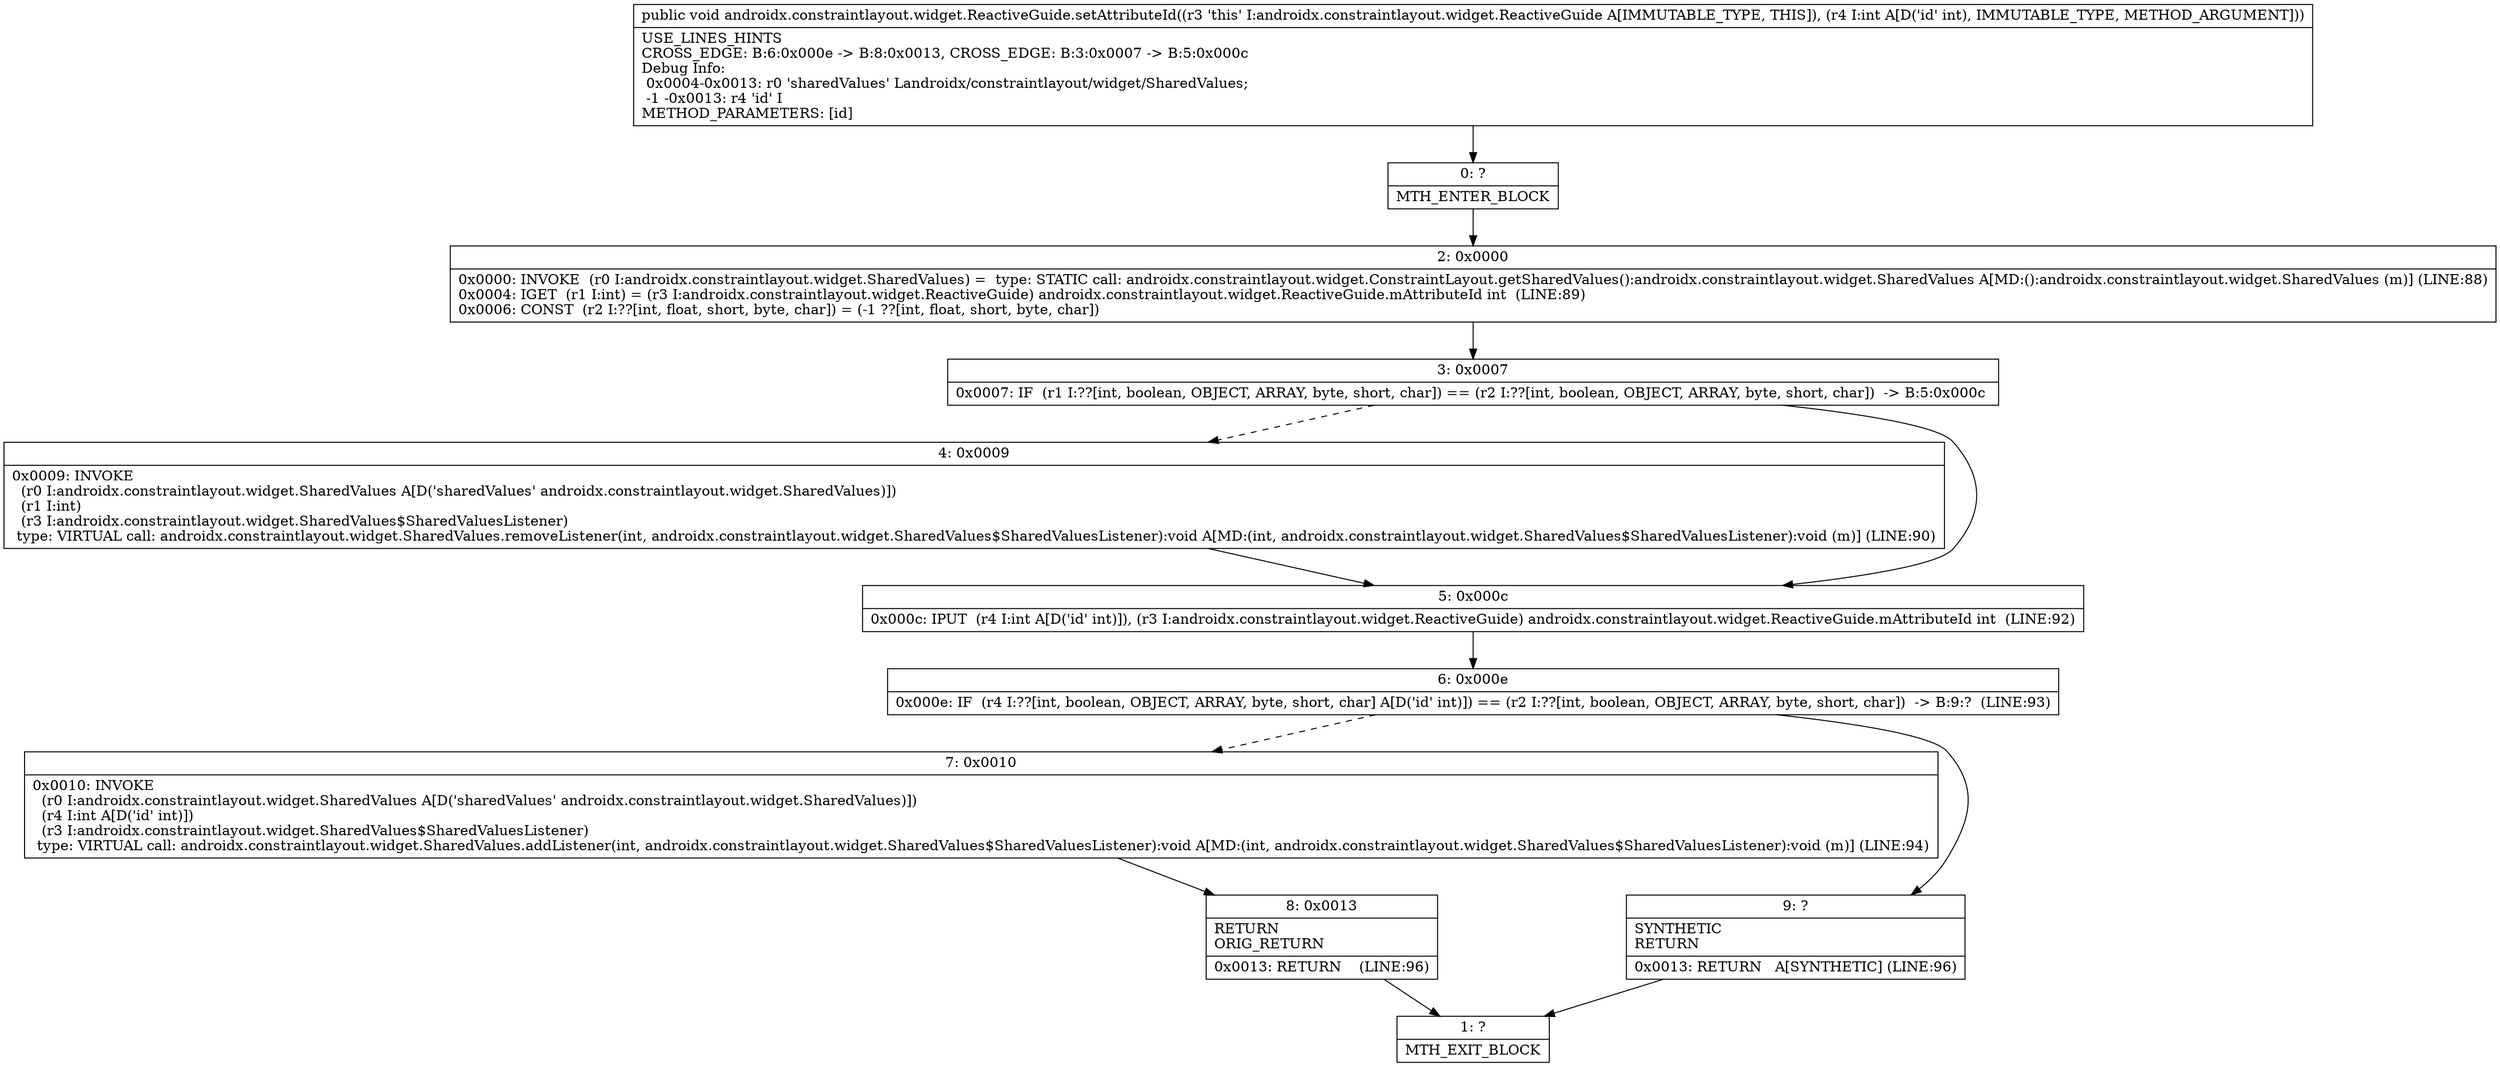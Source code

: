 digraph "CFG forandroidx.constraintlayout.widget.ReactiveGuide.setAttributeId(I)V" {
Node_0 [shape=record,label="{0\:\ ?|MTH_ENTER_BLOCK\l}"];
Node_2 [shape=record,label="{2\:\ 0x0000|0x0000: INVOKE  (r0 I:androidx.constraintlayout.widget.SharedValues) =  type: STATIC call: androidx.constraintlayout.widget.ConstraintLayout.getSharedValues():androidx.constraintlayout.widget.SharedValues A[MD:():androidx.constraintlayout.widget.SharedValues (m)] (LINE:88)\l0x0004: IGET  (r1 I:int) = (r3 I:androidx.constraintlayout.widget.ReactiveGuide) androidx.constraintlayout.widget.ReactiveGuide.mAttributeId int  (LINE:89)\l0x0006: CONST  (r2 I:??[int, float, short, byte, char]) = (\-1 ??[int, float, short, byte, char]) \l}"];
Node_3 [shape=record,label="{3\:\ 0x0007|0x0007: IF  (r1 I:??[int, boolean, OBJECT, ARRAY, byte, short, char]) == (r2 I:??[int, boolean, OBJECT, ARRAY, byte, short, char])  \-\> B:5:0x000c \l}"];
Node_4 [shape=record,label="{4\:\ 0x0009|0x0009: INVOKE  \l  (r0 I:androidx.constraintlayout.widget.SharedValues A[D('sharedValues' androidx.constraintlayout.widget.SharedValues)])\l  (r1 I:int)\l  (r3 I:androidx.constraintlayout.widget.SharedValues$SharedValuesListener)\l type: VIRTUAL call: androidx.constraintlayout.widget.SharedValues.removeListener(int, androidx.constraintlayout.widget.SharedValues$SharedValuesListener):void A[MD:(int, androidx.constraintlayout.widget.SharedValues$SharedValuesListener):void (m)] (LINE:90)\l}"];
Node_5 [shape=record,label="{5\:\ 0x000c|0x000c: IPUT  (r4 I:int A[D('id' int)]), (r3 I:androidx.constraintlayout.widget.ReactiveGuide) androidx.constraintlayout.widget.ReactiveGuide.mAttributeId int  (LINE:92)\l}"];
Node_6 [shape=record,label="{6\:\ 0x000e|0x000e: IF  (r4 I:??[int, boolean, OBJECT, ARRAY, byte, short, char] A[D('id' int)]) == (r2 I:??[int, boolean, OBJECT, ARRAY, byte, short, char])  \-\> B:9:?  (LINE:93)\l}"];
Node_7 [shape=record,label="{7\:\ 0x0010|0x0010: INVOKE  \l  (r0 I:androidx.constraintlayout.widget.SharedValues A[D('sharedValues' androidx.constraintlayout.widget.SharedValues)])\l  (r4 I:int A[D('id' int)])\l  (r3 I:androidx.constraintlayout.widget.SharedValues$SharedValuesListener)\l type: VIRTUAL call: androidx.constraintlayout.widget.SharedValues.addListener(int, androidx.constraintlayout.widget.SharedValues$SharedValuesListener):void A[MD:(int, androidx.constraintlayout.widget.SharedValues$SharedValuesListener):void (m)] (LINE:94)\l}"];
Node_8 [shape=record,label="{8\:\ 0x0013|RETURN\lORIG_RETURN\l|0x0013: RETURN    (LINE:96)\l}"];
Node_1 [shape=record,label="{1\:\ ?|MTH_EXIT_BLOCK\l}"];
Node_9 [shape=record,label="{9\:\ ?|SYNTHETIC\lRETURN\l|0x0013: RETURN   A[SYNTHETIC] (LINE:96)\l}"];
MethodNode[shape=record,label="{public void androidx.constraintlayout.widget.ReactiveGuide.setAttributeId((r3 'this' I:androidx.constraintlayout.widget.ReactiveGuide A[IMMUTABLE_TYPE, THIS]), (r4 I:int A[D('id' int), IMMUTABLE_TYPE, METHOD_ARGUMENT]))  | USE_LINES_HINTS\lCROSS_EDGE: B:6:0x000e \-\> B:8:0x0013, CROSS_EDGE: B:3:0x0007 \-\> B:5:0x000c\lDebug Info:\l  0x0004\-0x0013: r0 'sharedValues' Landroidx\/constraintlayout\/widget\/SharedValues;\l  \-1 \-0x0013: r4 'id' I\lMETHOD_PARAMETERS: [id]\l}"];
MethodNode -> Node_0;Node_0 -> Node_2;
Node_2 -> Node_3;
Node_3 -> Node_4[style=dashed];
Node_3 -> Node_5;
Node_4 -> Node_5;
Node_5 -> Node_6;
Node_6 -> Node_7[style=dashed];
Node_6 -> Node_9;
Node_7 -> Node_8;
Node_8 -> Node_1;
Node_9 -> Node_1;
}

